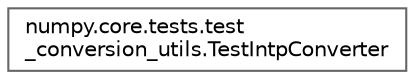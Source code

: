 digraph "Graphical Class Hierarchy"
{
 // LATEX_PDF_SIZE
  bgcolor="transparent";
  edge [fontname=Helvetica,fontsize=10,labelfontname=Helvetica,labelfontsize=10];
  node [fontname=Helvetica,fontsize=10,shape=box,height=0.2,width=0.4];
  rankdir="LR";
  Node0 [id="Node000000",label="numpy.core.tests.test\l_conversion_utils.TestIntpConverter",height=0.2,width=0.4,color="grey40", fillcolor="white", style="filled",URL="$dc/df2/classnumpy_1_1core_1_1tests_1_1test__conversion__utils_1_1TestIntpConverter.html",tooltip=" "];
}

